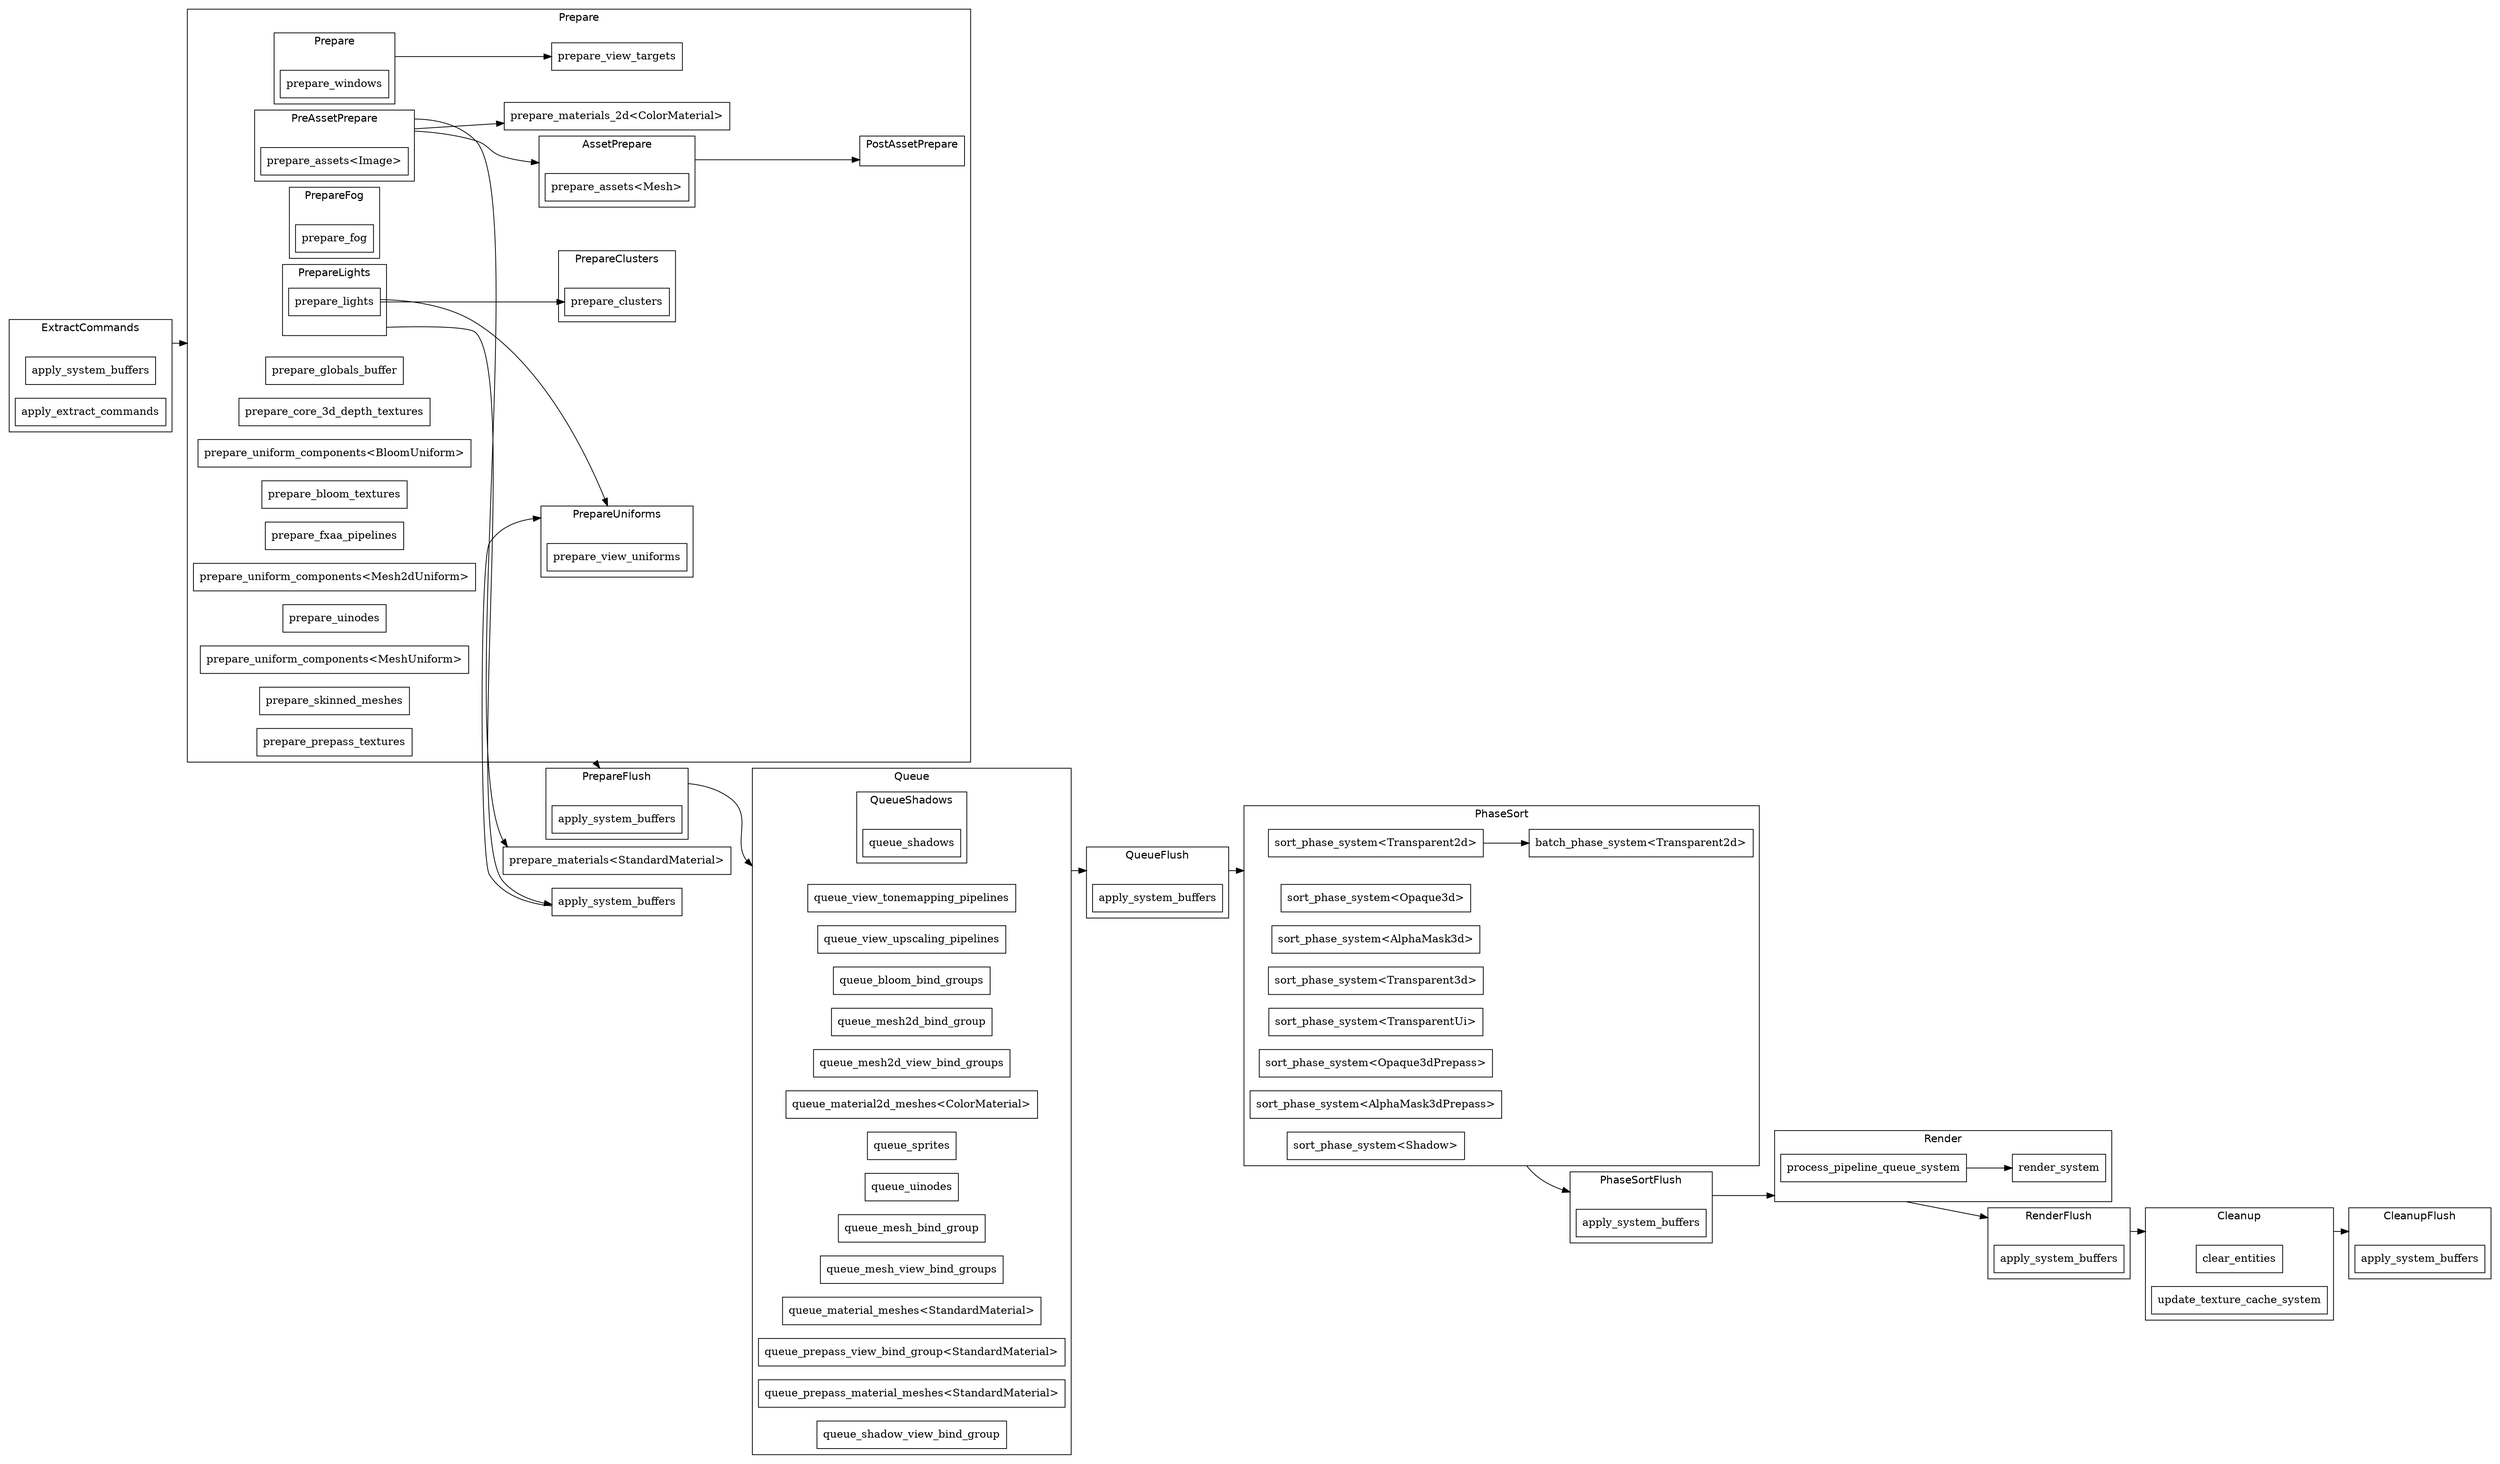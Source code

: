 digraph "schedule" {
	"compound"="true";
	"splines"="spline";
	"rankdir"="LR";
	"bgcolor"="white";
	"fontname"="Helvetica";
	node ["shape"="box", "style"="filled", "fillcolor"="white", "color"="black"];
	edge ["color"="black"];
	subgraph "clusternode_Set(1)" {
		"label"="ExtractCommands";
		"bgcolor"="white";
		"set_marker_node_Set(1)" ["style"="invis", "label"="", "height"="0", "shape"="point"]
		"node_System(0)" ["label"="apply_system_buffers"]
		"node_System(6)" ["label"="apply_extract_commands"]
	}
	
	subgraph "clusternode_Set(2)" {
		"label"="PrepareFlush";
		"bgcolor"="white";
		"set_marker_node_Set(2)" ["style"="invis", "label"="", "height"="0", "shape"="point"]
		"node_System(1)" ["label"="apply_system_buffers"]
	}
	
	subgraph "clusternode_Set(3)" {
		"label"="QueueFlush";
		"bgcolor"="white";
		"set_marker_node_Set(3)" ["style"="invis", "label"="", "height"="0", "shape"="point"]
		"node_System(2)" ["label"="apply_system_buffers"]
	}
	
	subgraph "clusternode_Set(4)" {
		"label"="PhaseSortFlush";
		"bgcolor"="white";
		"set_marker_node_Set(4)" ["style"="invis", "label"="", "height"="0", "shape"="point"]
		"node_System(3)" ["label"="apply_system_buffers"]
	}
	
	subgraph "clusternode_Set(5)" {
		"label"="RenderFlush";
		"bgcolor"="white";
		"set_marker_node_Set(5)" ["style"="invis", "label"="", "height"="0", "shape"="point"]
		"node_System(4)" ["label"="apply_system_buffers"]
	}
	
	subgraph "clusternode_Set(6)" {
		"label"="CleanupFlush";
		"bgcolor"="white";
		"set_marker_node_Set(6)" ["style"="invis", "label"="", "height"="0", "shape"="point"]
		"node_System(5)" ["label"="apply_system_buffers"]
	}
	
	subgraph "clusternode_Set(7)" {
		"label"="Prepare";
		"bgcolor"="white";
		"set_marker_node_Set(7)" ["style"="invis", "label"="", "height"="0", "shape"="point"]
		subgraph "clusternode_Set(16)" {
			"label"="Prepare";
			"bgcolor"="white";
			"set_marker_node_Set(16)" ["style"="invis", "label"="", "height"="0", "shape"="point"]
			"node_System(10)" ["label"="prepare_windows"]
		}
		
		subgraph "clusternode_Set(18)" {
			"label"="PrepareUniforms";
			"bgcolor"="white";
			"set_marker_node_Set(18)" ["style"="invis", "label"="", "height"="0", "shape"="point"]
			"node_System(11)" ["label"="prepare_view_uniforms"]
		}
		
		subgraph "clusternode_Set(21)" {
			"label"="PreAssetPrepare";
			"bgcolor"="white";
			"set_marker_node_Set(21)" ["style"="invis", "label"="", "height"="0", "shape"="point"]
			"node_System(15)" ["label"="prepare_assets<Image>"]
		}
		
		subgraph "clusternode_Set(22)" {
			"label"="AssetPrepare";
			"bgcolor"="white";
			"set_marker_node_Set(22)" ["style"="invis", "label"="", "height"="0", "shape"="point"]
			"node_System(13)" ["label"="prepare_assets<Mesh>"]
		}
		
		subgraph "clusternode_Set(23)" {
			"label"="PostAssetPrepare";
			"bgcolor"="white";
			"set_marker_node_Set(23)" ["style"="invis", "label"="", "height"="0", "shape"="point"]
		}
		
		subgraph "clusternode_Set(61)" {
			"label"="PrepareFog";
			"bgcolor"="white";
			"set_marker_node_Set(61)" ["style"="invis", "label"="", "height"="0", "shape"="point"]
			"node_System(49)" ["label"="prepare_fog"]
		}
		
		subgraph "clusternode_Set(62)" {
			"label"="PrepareLights";
			"bgcolor"="white";
			"set_marker_node_Set(62)" ["style"="invis", "label"="", "height"="0", "shape"="point"]
			"node_System(50)" ["label"="prepare_lights"]
		}
		
		subgraph "clusternode_Set(63)" {
			"label"="PrepareClusters";
			"bgcolor"="white";
			"set_marker_node_Set(63)" ["style"="invis", "label"="", "height"="0", "shape"="point"]
			"node_System(52)" ["label"="prepare_clusters"]
		}
		
		"node_System(12)" ["label"="prepare_view_targets"]
		"node_System(14)" ["label"="prepare_globals_buffer"]
		"node_System(19)" ["label"="prepare_core_3d_depth_textures"]
		"node_System(25)" ["label"="prepare_uniform_components<BloomUniform>"]
		"node_System(26)" ["label"="prepare_bloom_textures"]
		"node_System(28)" ["label"="prepare_fxaa_pipelines"]
		"node_System(29)" ["label"="prepare_uniform_components<Mesh2dUniform>"]
		"node_System(32)" ["label"="prepare_materials_2d<ColorMaterial>"]
		"node_System(35)" ["label"="prepare_uinodes"]
		"node_System(38)" ["label"="prepare_uniform_components<MeshUniform>"]
		"node_System(39)" ["label"="prepare_skinned_meshes"]
		"node_System(44)" ["label"="prepare_prepass_textures"]
	}
	
	subgraph "clusternode_Set(8)" {
		"label"="Queue";
		"bgcolor"="white";
		"set_marker_node_Set(8)" ["style"="invis", "label"="", "height"="0", "shape"="point"]
		subgraph "clusternode_Set(64)" {
			"label"="QueueShadows";
			"bgcolor"="white";
			"set_marker_node_Set(64)" ["style"="invis", "label"="", "height"="0", "shape"="point"]
			"node_System(53)" ["label"="queue_shadows"]
		}
		
		"node_System(23)" ["label"="queue_view_tonemapping_pipelines"]
		"node_System(24)" ["label"="queue_view_upscaling_pipelines"]
		"node_System(27)" ["label"="queue_bloom_bind_groups"]
		"node_System(30)" ["label"="queue_mesh2d_bind_group"]
		"node_System(31)" ["label"="queue_mesh2d_view_bind_groups"]
		"node_System(33)" ["label"="queue_material2d_meshes<ColorMaterial>"]
		"node_System(34)" ["label"="queue_sprites"]
		"node_System(36)" ["label"="queue_uinodes"]
		"node_System(40)" ["label"="queue_mesh_bind_group"]
		"node_System(41)" ["label"="queue_mesh_view_bind_groups"]
		"node_System(43)" ["label"="queue_material_meshes<StandardMaterial>"]
		"node_System(45)" ["label"="queue_prepass_view_bind_group<StandardMaterial>"]
		"node_System(46)" ["label"="queue_prepass_material_meshes<StandardMaterial>"]
		"node_System(54)" ["label"="queue_shadow_view_bind_group"]
	}
	
	subgraph "clusternode_Set(9)" {
		"label"="PhaseSort";
		"bgcolor"="white";
		"set_marker_node_Set(9)" ["style"="invis", "label"="", "height"="0", "shape"="point"]
		"node_System(17)" ["label"="sort_phase_system<Transparent2d>"]
		"node_System(18)" ["label"="batch_phase_system<Transparent2d>"]
		"node_System(20)" ["label"="sort_phase_system<Opaque3d>"]
		"node_System(21)" ["label"="sort_phase_system<AlphaMask3d>"]
		"node_System(22)" ["label"="sort_phase_system<Transparent3d>"]
		"node_System(37)" ["label"="sort_phase_system<TransparentUi>"]
		"node_System(47)" ["label"="sort_phase_system<Opaque3dPrepass>"]
		"node_System(48)" ["label"="sort_phase_system<AlphaMask3dPrepass>"]
		"node_System(55)" ["label"="sort_phase_system<Shadow>"]
	}
	
	subgraph "clusternode_Set(10)" {
		"label"="Render";
		"bgcolor"="white";
		"set_marker_node_Set(10)" ["style"="invis", "label"="", "height"="0", "shape"="point"]
		"node_System(7)" ["label"="process_pipeline_queue_system"]
		"node_System(8)" ["label"="render_system"]
	}
	
	subgraph "clusternode_Set(11)" {
		"label"="Cleanup";
		"bgcolor"="white";
		"set_marker_node_Set(11)" ["style"="invis", "label"="", "height"="0", "shape"="point"]
		"node_System(9)" ["label"="clear_entities"]
		"node_System(16)" ["label"="update_texture_cache_system"]
	}
	
	"node_System(42)" ["label"="prepare_materials<StandardMaterial>"]
	"node_System(51)" ["label"="apply_system_buffers"]
	"set_marker_node_Set(1)" -> "set_marker_node_Set(7)" ["lhead"="clusternode_Set(7)", "ltail"="clusternode_Set(1)"]
	"set_marker_node_Set(7)" -> "set_marker_node_Set(2)" ["lhead"="clusternode_Set(2)", "ltail"="clusternode_Set(7)"]
	"set_marker_node_Set(2)" -> "set_marker_node_Set(8)" ["lhead"="clusternode_Set(8)", "ltail"="clusternode_Set(2)"]
	"set_marker_node_Set(8)" -> "set_marker_node_Set(3)" ["lhead"="clusternode_Set(3)", "ltail"="clusternode_Set(8)"]
	"set_marker_node_Set(3)" -> "set_marker_node_Set(9)" ["lhead"="clusternode_Set(9)", "ltail"="clusternode_Set(3)"]
	"set_marker_node_Set(9)" -> "set_marker_node_Set(4)" ["lhead"="clusternode_Set(4)", "ltail"="clusternode_Set(9)"]
	"set_marker_node_Set(4)" -> "set_marker_node_Set(10)" ["lhead"="clusternode_Set(10)", "ltail"="clusternode_Set(4)"]
	"set_marker_node_Set(10)" -> "set_marker_node_Set(5)" ["lhead"="clusternode_Set(5)", "ltail"="clusternode_Set(10)"]
	"set_marker_node_Set(5)" -> "set_marker_node_Set(11)" ["lhead"="clusternode_Set(11)", "ltail"="clusternode_Set(5)"]
	"set_marker_node_Set(11)" -> "set_marker_node_Set(6)" ["lhead"="clusternode_Set(6)", "ltail"="clusternode_Set(11)"]
	"node_System(7)" -> "node_System(8)" ["lhead"="", "ltail"=""]
	"set_marker_node_Set(16)" -> "node_System(12)" ["lhead"="", "ltail"="clusternode_Set(16)"]
	"set_marker_node_Set(21)" -> "set_marker_node_Set(22)" ["lhead"="clusternode_Set(22)", "ltail"="clusternode_Set(21)"]
	"set_marker_node_Set(22)" -> "set_marker_node_Set(23)" ["lhead"="clusternode_Set(23)", "ltail"="clusternode_Set(22)"]
	"node_System(17)" -> "node_System(18)" ["lhead"="", "ltail"=""]
	"set_marker_node_Set(21)" -> "node_System(32)" ["lhead"="", "ltail"="clusternode_Set(21)"]
	"set_marker_node_Set(21)" -> "node_System(42)" ["lhead"="", "ltail"="clusternode_Set(21)"]
	"node_System(50)" -> "set_marker_node_Set(18)" ["lhead"="clusternode_Set(18)", "ltail"=""]
	"set_marker_node_Set(62)" -> "node_System(51)" ["lhead"="", "ltail"="clusternode_Set(62)"]
	"node_System(51)" -> "set_marker_node_Set(18)" ["lhead"="clusternode_Set(18)", "ltail"=""]
	"node_System(50)" -> "node_System(52)" ["lhead"="", "ltail"=""]
}
